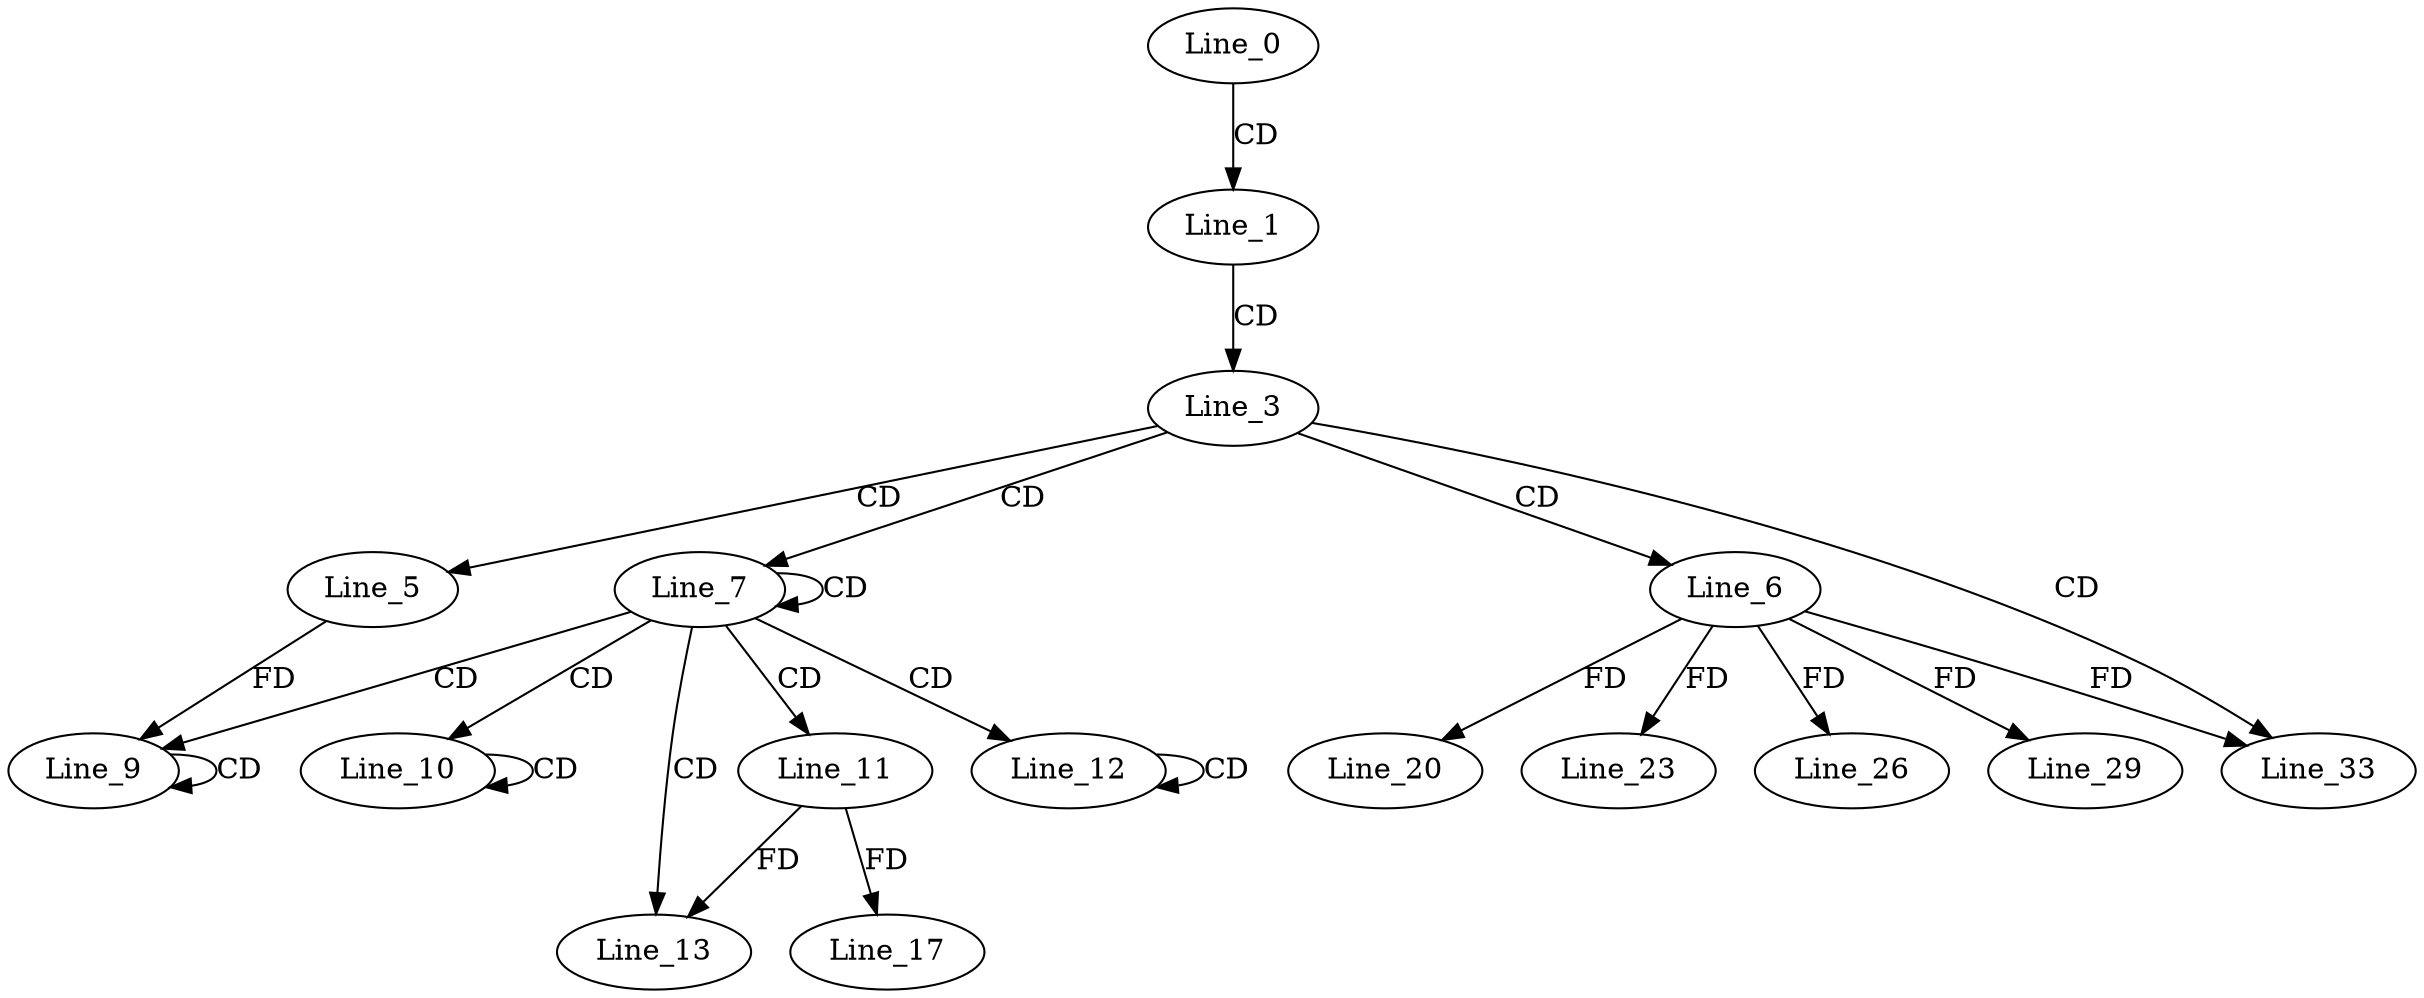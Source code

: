 digraph G {
  Line_0;
  Line_1;
  Line_3;
  Line_5;
  Line_6;
  Line_7;
  Line_9;
  Line_9;
  Line_9;
  Line_10;
  Line_10;
  Line_11;
  Line_12;
  Line_12;
  Line_13;
  Line_13;
  Line_17;
  Line_20;
  Line_23;
  Line_26;
  Line_29;
  Line_33;
  Line_0 -> Line_1 [ label="CD" ];
  Line_1 -> Line_3 [ label="CD" ];
  Line_3 -> Line_5 [ label="CD" ];
  Line_3 -> Line_6 [ label="CD" ];
  Line_3 -> Line_7 [ label="CD" ];
  Line_7 -> Line_7 [ label="CD" ];
  Line_7 -> Line_9 [ label="CD" ];
  Line_9 -> Line_9 [ label="CD" ];
  Line_5 -> Line_9 [ label="FD" ];
  Line_7 -> Line_10 [ label="CD" ];
  Line_10 -> Line_10 [ label="CD" ];
  Line_7 -> Line_11 [ label="CD" ];
  Line_7 -> Line_12 [ label="CD" ];
  Line_12 -> Line_12 [ label="CD" ];
  Line_7 -> Line_13 [ label="CD" ];
  Line_11 -> Line_13 [ label="FD" ];
  Line_11 -> Line_17 [ label="FD" ];
  Line_6 -> Line_20 [ label="FD" ];
  Line_6 -> Line_23 [ label="FD" ];
  Line_6 -> Line_26 [ label="FD" ];
  Line_6 -> Line_29 [ label="FD" ];
  Line_3 -> Line_33 [ label="CD" ];
  Line_6 -> Line_33 [ label="FD" ];
}
